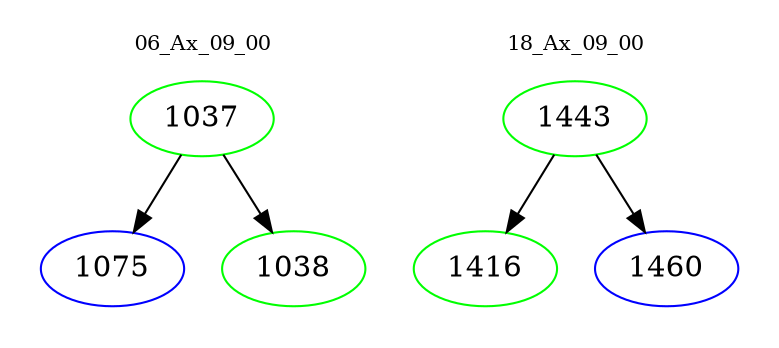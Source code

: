 digraph{
subgraph cluster_0 {
color = white
label = "06_Ax_09_00";
fontsize=10;
T0_1037 [label="1037", color="green"]
T0_1037 -> T0_1075 [color="black"]
T0_1075 [label="1075", color="blue"]
T0_1037 -> T0_1038 [color="black"]
T0_1038 [label="1038", color="green"]
}
subgraph cluster_1 {
color = white
label = "18_Ax_09_00";
fontsize=10;
T1_1443 [label="1443", color="green"]
T1_1443 -> T1_1416 [color="black"]
T1_1416 [label="1416", color="green"]
T1_1443 -> T1_1460 [color="black"]
T1_1460 [label="1460", color="blue"]
}
}
